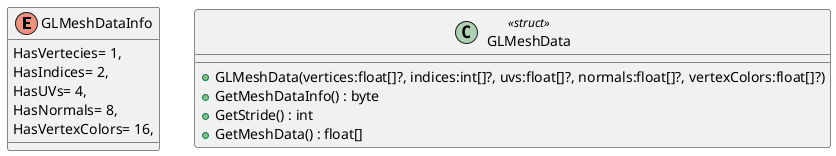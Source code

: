 @startuml
enum GLMeshDataInfo {
    HasVertecies= 1,
    HasIndices= 2,
    HasUVs= 4,
    HasNormals= 8,
    HasVertexColors= 16,
}
class GLMeshData <<struct>> {
    + GLMeshData(vertices:float[]?, indices:int[]?, uvs:float[]?, normals:float[]?, vertexColors:float[]?)
    + GetMeshDataInfo() : byte
    + GetStride() : int
    + GetMeshData() : float[]
}
@enduml
